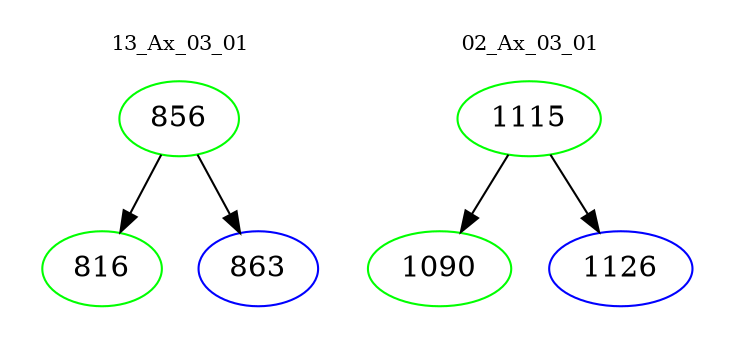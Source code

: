 digraph{
subgraph cluster_0 {
color = white
label = "13_Ax_03_01";
fontsize=10;
T0_856 [label="856", color="green"]
T0_856 -> T0_816 [color="black"]
T0_816 [label="816", color="green"]
T0_856 -> T0_863 [color="black"]
T0_863 [label="863", color="blue"]
}
subgraph cluster_1 {
color = white
label = "02_Ax_03_01";
fontsize=10;
T1_1115 [label="1115", color="green"]
T1_1115 -> T1_1090 [color="black"]
T1_1090 [label="1090", color="green"]
T1_1115 -> T1_1126 [color="black"]
T1_1126 [label="1126", color="blue"]
}
}
